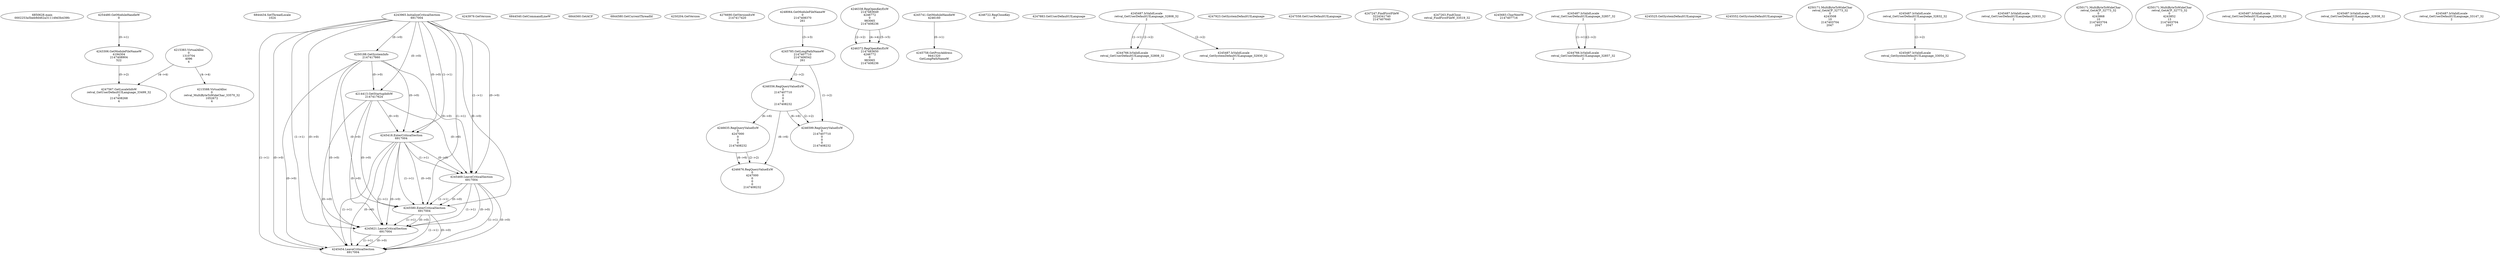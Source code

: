 // Global SCDG with merge call
digraph {
	0 [label="6850628.main
0002253a5beb9d462a311149d3b439fc"]
	1 [label="4254480.GetModuleHandleW
0"]
	2 [label="6844434.SetThreadLocale
1024"]
	3 [label="4243965.InitializeCriticalSection
6917004"]
	4 [label="4243979.GetVersion
"]
	5 [label="4250188.GetSystemInfo
2147417660"]
	3 -> 5 [label="(0-->0)"]
	6 [label="6844540.GetCommandLineW
"]
	7 [label="4214413.GetStartupInfoW
2147417624"]
	3 -> 7 [label="(0-->0)"]
	5 -> 7 [label="(0-->0)"]
	8 [label="6844560.GetACP
"]
	9 [label="6844580.GetCurrentThreadId
"]
	10 [label="4250204.GetVersion
"]
	11 [label="4276690.GetVersionExW
2147417420"]
	12 [label="4243306.GetModuleFileNameW
4194304
2147408904
522"]
	1 -> 12 [label="(0-->1)"]
	13 [label="4248064.GetModuleFileNameW
0
2147408370
261"]
	14 [label="4215383.VirtualAlloc
0
1310704
4096
4"]
	15 [label="4246338.RegOpenKeyExW
2147483649
4246772
0
983065
2147408236"]
	16 [label="4245741.GetModuleHandleW
4246160"]
	17 [label="4245758.GetProcAddress
9441320
GetLongPathNameW"]
	16 -> 17 [label="(0-->1)"]
	18 [label="4245785.GetLongPathNameW
2147407710
2147406542
261"]
	13 -> 18 [label="(3-->3)"]
	19 [label="4246556.RegQueryValueExW
0
2147407710
0
0
0
2147408232"]
	18 -> 19 [label="(1-->2)"]
	20 [label="4246599.RegQueryValueExW
0
2147407710
0
0
0
2147408232"]
	18 -> 20 [label="(1-->2)"]
	19 -> 20 [label="(2-->2)"]
	19 -> 20 [label="(6-->6)"]
	21 [label="4246722.RegCloseKey
0"]
	22 [label="4247883.GetUserDefaultUILanguage
"]
	23 [label="4245418.EnterCriticalSection
6917004"]
	3 -> 23 [label="(1-->1)"]
	3 -> 23 [label="(0-->0)"]
	5 -> 23 [label="(0-->0)"]
	7 -> 23 [label="(0-->0)"]
	24 [label="4245469.LeaveCriticalSection
6917004"]
	3 -> 24 [label="(1-->1)"]
	23 -> 24 [label="(1-->1)"]
	3 -> 24 [label="(0-->0)"]
	5 -> 24 [label="(0-->0)"]
	7 -> 24 [label="(0-->0)"]
	23 -> 24 [label="(0-->0)"]
	25 [label="4245487.IsValidLocale
retval_GetUserDefaultUILanguage_32808_32
2"]
	26 [label="4245580.EnterCriticalSection
6917004"]
	3 -> 26 [label="(1-->1)"]
	23 -> 26 [label="(1-->1)"]
	24 -> 26 [label="(1-->1)"]
	3 -> 26 [label="(0-->0)"]
	5 -> 26 [label="(0-->0)"]
	7 -> 26 [label="(0-->0)"]
	23 -> 26 [label="(0-->0)"]
	24 -> 26 [label="(0-->0)"]
	27 [label="4245621.LeaveCriticalSection
6917004"]
	3 -> 27 [label="(1-->1)"]
	23 -> 27 [label="(1-->1)"]
	24 -> 27 [label="(1-->1)"]
	26 -> 27 [label="(1-->1)"]
	3 -> 27 [label="(0-->0)"]
	5 -> 27 [label="(0-->0)"]
	7 -> 27 [label="(0-->0)"]
	23 -> 27 [label="(0-->0)"]
	24 -> 27 [label="(0-->0)"]
	26 -> 27 [label="(0-->0)"]
	28 [label="4247923.GetSystemDefaultUILanguage
"]
	29 [label="4245454.LeaveCriticalSection
6917004"]
	3 -> 29 [label="(1-->1)"]
	23 -> 29 [label="(1-->1)"]
	24 -> 29 [label="(1-->1)"]
	26 -> 29 [label="(1-->1)"]
	27 -> 29 [label="(1-->1)"]
	3 -> 29 [label="(0-->0)"]
	5 -> 29 [label="(0-->0)"]
	7 -> 29 [label="(0-->0)"]
	23 -> 29 [label="(0-->0)"]
	24 -> 29 [label="(0-->0)"]
	26 -> 29 [label="(0-->0)"]
	27 -> 29 [label="(0-->0)"]
	30 [label="4247558.GetUserDefaultUILanguage
"]
	31 [label="4247567.GetLocaleInfoW
retval_GetUserDefaultUILanguage_33499_32
3
2147408268
4"]
	12 -> 31 [label="(0-->2)"]
	14 -> 31 [label="(4-->4)"]
	32 [label="4247247.FindFirstFileW
3224341740
2147407640"]
	33 [label="4247263.FindClose
retval_FindFirstFileW_33519_32"]
	34 [label="4245683.CharNextW
2147407716"]
	35 [label="4246635.RegQueryValueExW
0
4247000
0
0
0
2147408232"]
	19 -> 35 [label="(6-->6)"]
	36 [label="4245487.IsValidLocale
retval_GetUserDefaultUILanguage_32857_32
2"]
	37 [label="4244766.IsValidLocale
retval_GetUserDefaultUILanguage_32857_32
2"]
	36 -> 37 [label="(1-->1)"]
	36 -> 37 [label="(2-->2)"]
	38 [label="4245525.GetSystemDefaultUILanguage
"]
	39 [label="4245552.GetSystemDefaultUILanguage
"]
	40 [label="4250171.MultiByteToWideChar
retval_GetACP_32773_32
0
4243508
10
2147403704
2047"]
	41 [label="4245487.IsValidLocale
retval_GetUserDefaultUILanguage_32832_32
2"]
	42 [label="4245487.IsValidLocale
retval_GetSystemDefaultUILanguage_33054_32
2"]
	41 -> 42 [label="(2-->2)"]
	43 [label="4245487.IsValidLocale
retval_GetUserDefaultUILanguage_32933_32
2"]
	44 [label="4250171.MultiByteToWideChar
retval_GetACP_32773_32
0
4243868
10
2147403704
2047"]
	45 [label="4215588.VirtualAlloc
0
retval_MultiByteToWideChar_33570_32
1052672
4"]
	14 -> 45 [label="(4-->4)"]
	46 [label="4244766.IsValidLocale
retval_GetUserDefaultUILanguage_32808_32
2"]
	25 -> 46 [label="(1-->1)"]
	25 -> 46 [label="(2-->2)"]
	47 [label="4250171.MultiByteToWideChar
retval_GetACP_32773_32
0
4243852
13
2147403704
2047"]
	48 [label="4245487.IsValidLocale
retval_GetSystemDefaultUILanguage_32930_32
2"]
	25 -> 48 [label="(2-->2)"]
	49 [label="4246372.RegOpenKeyExW
2147483650
4246772
0
983065
2147408236"]
	15 -> 49 [label="(2-->2)"]
	15 -> 49 [label="(4-->4)"]
	15 -> 49 [label="(5-->5)"]
	50 [label="4245487.IsValidLocale
retval_GetUserDefaultUILanguage_32935_32
2"]
	51 [label="4246676.RegQueryValueExW
0
4247000
0
0
0
2147408232"]
	35 -> 51 [label="(2-->2)"]
	19 -> 51 [label="(6-->6)"]
	35 -> 51 [label="(6-->6)"]
	52 [label="4245487.IsValidLocale
retval_GetUserDefaultUILanguage_32938_32
2"]
	53 [label="4245487.IsValidLocale
retval_GetUserDefaultUILanguage_33147_32
2"]
}
